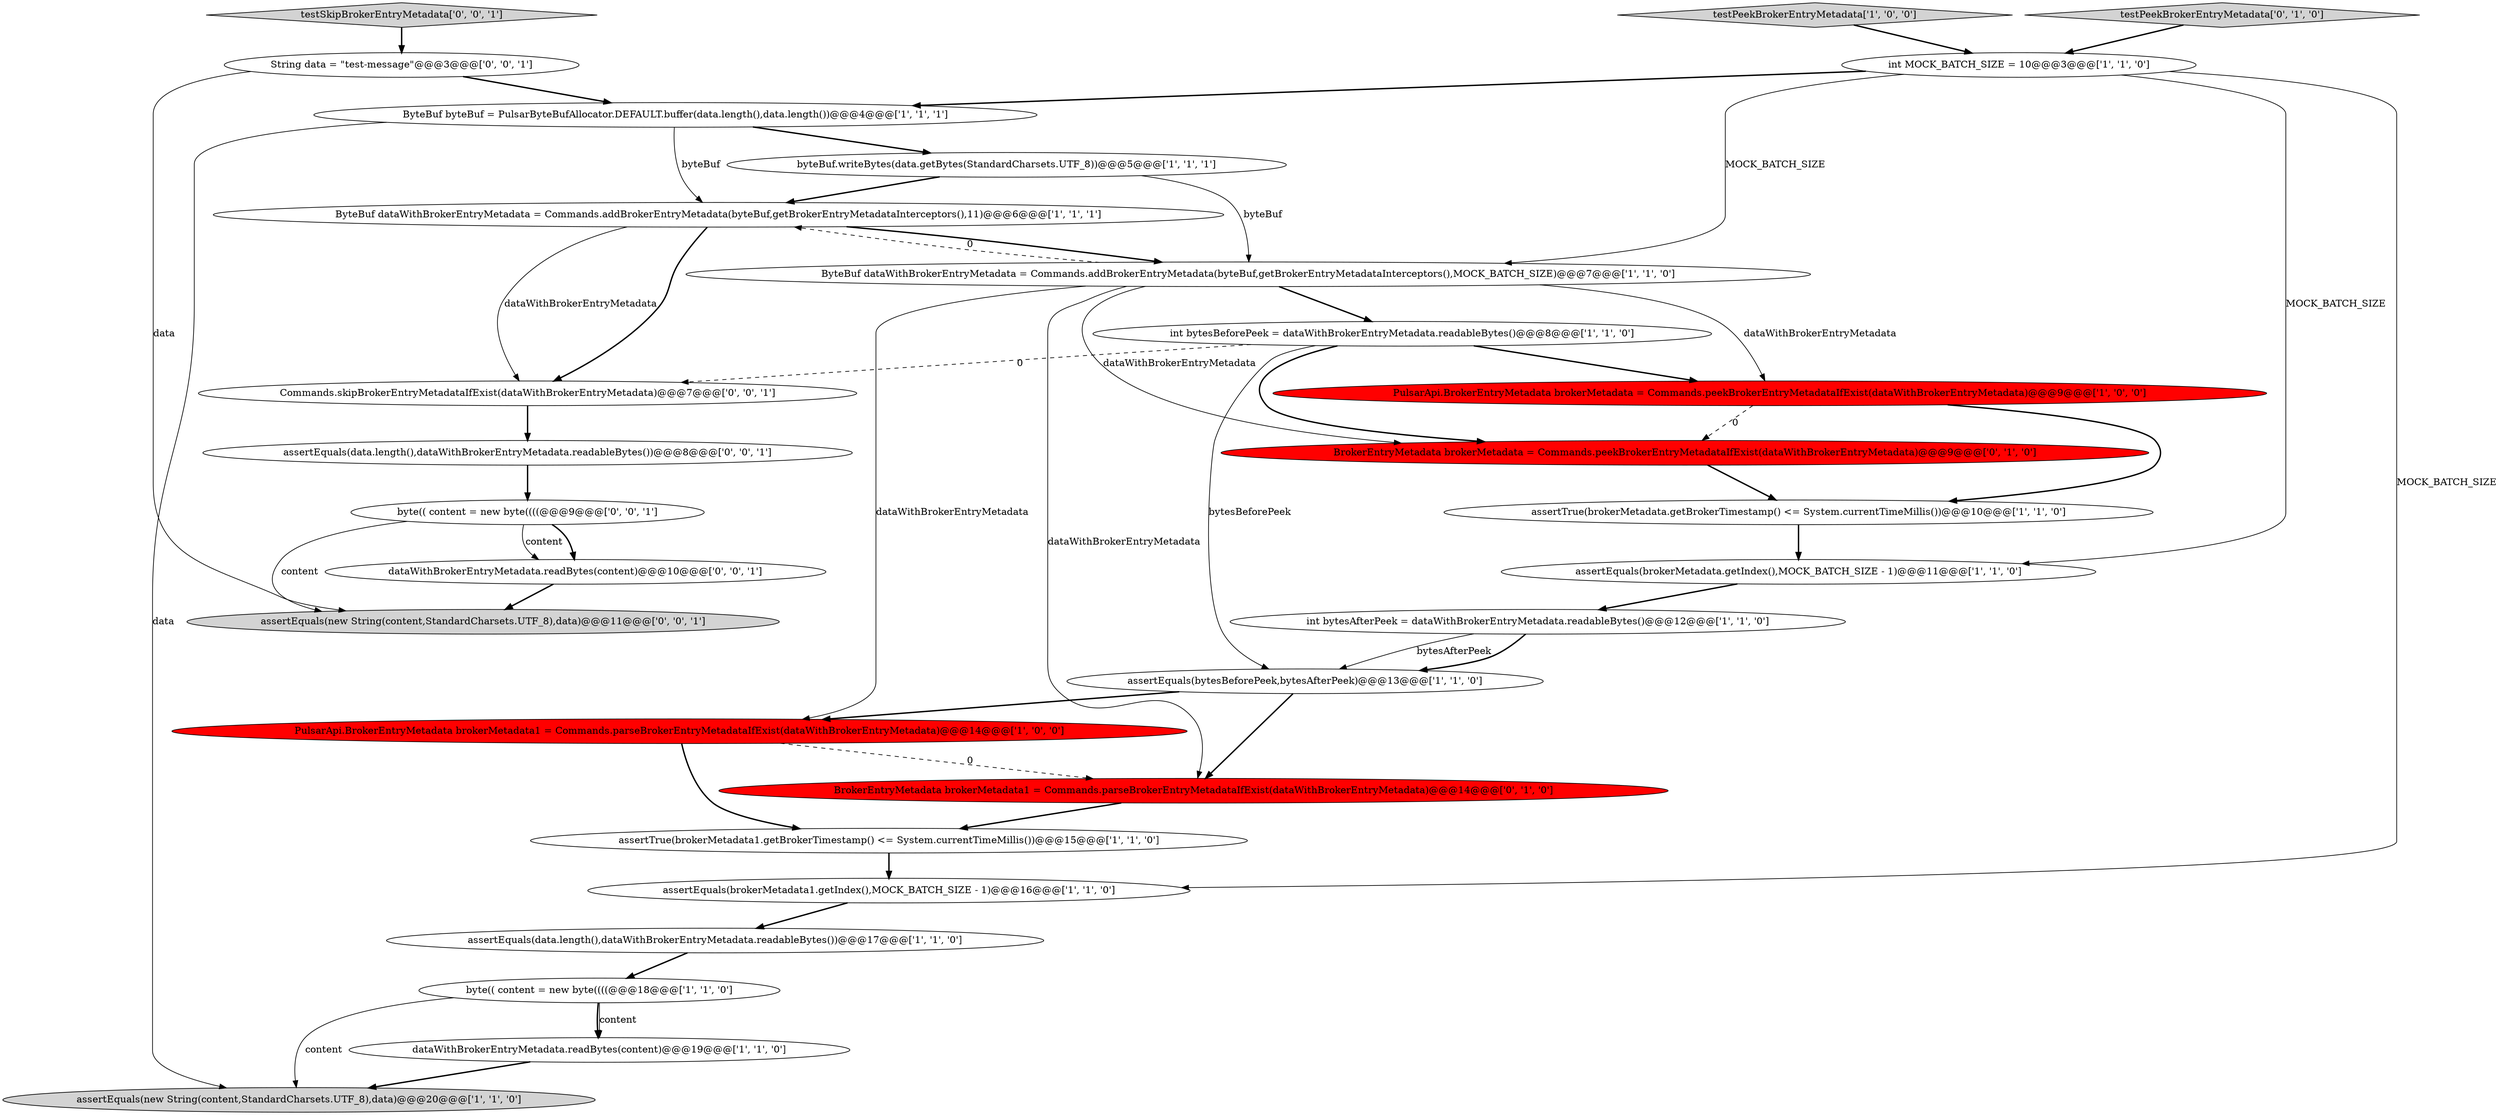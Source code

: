 digraph {
23 [style = filled, label = "byte(( content = new byte((((@@@9@@@['0', '0', '1']", fillcolor = white, shape = ellipse image = "AAA0AAABBB3BBB"];
20 [style = filled, label = "testPeekBrokerEntryMetadata['0', '1', '0']", fillcolor = lightgray, shape = diamond image = "AAA0AAABBB2BBB"];
28 [style = filled, label = "assertEquals(data.length(),dataWithBrokerEntryMetadata.readableBytes())@@@8@@@['0', '0', '1']", fillcolor = white, shape = ellipse image = "AAA0AAABBB3BBB"];
8 [style = filled, label = "ByteBuf dataWithBrokerEntryMetadata = Commands.addBrokerEntryMetadata(byteBuf,getBrokerEntryMetadataInterceptors(),MOCK_BATCH_SIZE)@@@7@@@['1', '1', '0']", fillcolor = white, shape = ellipse image = "AAA0AAABBB1BBB"];
17 [style = filled, label = "dataWithBrokerEntryMetadata.readBytes(content)@@@19@@@['1', '1', '0']", fillcolor = white, shape = ellipse image = "AAA0AAABBB1BBB"];
12 [style = filled, label = "assertEquals(new String(content,StandardCharsets.UTF_8),data)@@@20@@@['1', '1', '0']", fillcolor = lightgray, shape = ellipse image = "AAA0AAABBB1BBB"];
16 [style = filled, label = "assertEquals(data.length(),dataWithBrokerEntryMetadata.readableBytes())@@@17@@@['1', '1', '0']", fillcolor = white, shape = ellipse image = "AAA0AAABBB1BBB"];
5 [style = filled, label = "assertTrue(brokerMetadata.getBrokerTimestamp() <= System.currentTimeMillis())@@@10@@@['1', '1', '0']", fillcolor = white, shape = ellipse image = "AAA0AAABBB1BBB"];
0 [style = filled, label = "assertEquals(brokerMetadata1.getIndex(),MOCK_BATCH_SIZE - 1)@@@16@@@['1', '1', '0']", fillcolor = white, shape = ellipse image = "AAA0AAABBB1BBB"];
25 [style = filled, label = "assertEquals(new String(content,StandardCharsets.UTF_8),data)@@@11@@@['0', '0', '1']", fillcolor = lightgray, shape = ellipse image = "AAA0AAABBB3BBB"];
9 [style = filled, label = "testPeekBrokerEntryMetadata['1', '0', '0']", fillcolor = lightgray, shape = diamond image = "AAA0AAABBB1BBB"];
19 [style = filled, label = "BrokerEntryMetadata brokerMetadata1 = Commands.parseBrokerEntryMetadataIfExist(dataWithBrokerEntryMetadata)@@@14@@@['0', '1', '0']", fillcolor = red, shape = ellipse image = "AAA1AAABBB2BBB"];
13 [style = filled, label = "ByteBuf byteBuf = PulsarByteBufAllocator.DEFAULT.buffer(data.length(),data.length())@@@4@@@['1', '1', '1']", fillcolor = white, shape = ellipse image = "AAA0AAABBB1BBB"];
3 [style = filled, label = "int bytesBeforePeek = dataWithBrokerEntryMetadata.readableBytes()@@@8@@@['1', '1', '0']", fillcolor = white, shape = ellipse image = "AAA0AAABBB1BBB"];
11 [style = filled, label = "assertEquals(brokerMetadata.getIndex(),MOCK_BATCH_SIZE - 1)@@@11@@@['1', '1', '0']", fillcolor = white, shape = ellipse image = "AAA0AAABBB1BBB"];
26 [style = filled, label = "dataWithBrokerEntryMetadata.readBytes(content)@@@10@@@['0', '0', '1']", fillcolor = white, shape = ellipse image = "AAA0AAABBB3BBB"];
6 [style = filled, label = "ByteBuf dataWithBrokerEntryMetadata = Commands.addBrokerEntryMetadata(byteBuf,getBrokerEntryMetadataInterceptors(),11)@@@6@@@['1', '1', '1']", fillcolor = white, shape = ellipse image = "AAA0AAABBB1BBB"];
15 [style = filled, label = "assertEquals(bytesBeforePeek,bytesAfterPeek)@@@13@@@['1', '1', '0']", fillcolor = white, shape = ellipse image = "AAA0AAABBB1BBB"];
24 [style = filled, label = "testSkipBrokerEntryMetadata['0', '0', '1']", fillcolor = lightgray, shape = diamond image = "AAA0AAABBB3BBB"];
4 [style = filled, label = "int bytesAfterPeek = dataWithBrokerEntryMetadata.readableBytes()@@@12@@@['1', '1', '0']", fillcolor = white, shape = ellipse image = "AAA0AAABBB1BBB"];
21 [style = filled, label = "BrokerEntryMetadata brokerMetadata = Commands.peekBrokerEntryMetadataIfExist(dataWithBrokerEntryMetadata)@@@9@@@['0', '1', '0']", fillcolor = red, shape = ellipse image = "AAA1AAABBB2BBB"];
27 [style = filled, label = "Commands.skipBrokerEntryMetadataIfExist(dataWithBrokerEntryMetadata)@@@7@@@['0', '0', '1']", fillcolor = white, shape = ellipse image = "AAA0AAABBB3BBB"];
1 [style = filled, label = "PulsarApi.BrokerEntryMetadata brokerMetadata = Commands.peekBrokerEntryMetadataIfExist(dataWithBrokerEntryMetadata)@@@9@@@['1', '0', '0']", fillcolor = red, shape = ellipse image = "AAA1AAABBB1BBB"];
22 [style = filled, label = "String data = \"test-message\"@@@3@@@['0', '0', '1']", fillcolor = white, shape = ellipse image = "AAA0AAABBB3BBB"];
18 [style = filled, label = "byte(( content = new byte((((@@@18@@@['1', '1', '0']", fillcolor = white, shape = ellipse image = "AAA0AAABBB1BBB"];
7 [style = filled, label = "assertTrue(brokerMetadata1.getBrokerTimestamp() <= System.currentTimeMillis())@@@15@@@['1', '1', '0']", fillcolor = white, shape = ellipse image = "AAA0AAABBB1BBB"];
14 [style = filled, label = "byteBuf.writeBytes(data.getBytes(StandardCharsets.UTF_8))@@@5@@@['1', '1', '1']", fillcolor = white, shape = ellipse image = "AAA0AAABBB1BBB"];
10 [style = filled, label = "PulsarApi.BrokerEntryMetadata brokerMetadata1 = Commands.parseBrokerEntryMetadataIfExist(dataWithBrokerEntryMetadata)@@@14@@@['1', '0', '0']", fillcolor = red, shape = ellipse image = "AAA1AAABBB1BBB"];
2 [style = filled, label = "int MOCK_BATCH_SIZE = 10@@@3@@@['1', '1', '0']", fillcolor = white, shape = ellipse image = "AAA0AAABBB1BBB"];
1->5 [style = bold, label=""];
22->25 [style = solid, label="data"];
13->12 [style = solid, label="data"];
0->16 [style = bold, label=""];
15->10 [style = bold, label=""];
16->18 [style = bold, label=""];
8->6 [style = dashed, label="0"];
18->17 [style = solid, label="content"];
3->1 [style = bold, label=""];
9->2 [style = bold, label=""];
10->19 [style = dashed, label="0"];
4->15 [style = solid, label="bytesAfterPeek"];
27->28 [style = bold, label=""];
26->25 [style = bold, label=""];
11->4 [style = bold, label=""];
4->15 [style = bold, label=""];
8->3 [style = bold, label=""];
3->27 [style = dashed, label="0"];
23->26 [style = bold, label=""];
18->17 [style = bold, label=""];
23->26 [style = solid, label="content"];
7->0 [style = bold, label=""];
1->21 [style = dashed, label="0"];
8->21 [style = solid, label="dataWithBrokerEntryMetadata"];
15->19 [style = bold, label=""];
2->11 [style = solid, label="MOCK_BATCH_SIZE"];
24->22 [style = bold, label=""];
8->10 [style = solid, label="dataWithBrokerEntryMetadata"];
10->7 [style = bold, label=""];
6->27 [style = solid, label="dataWithBrokerEntryMetadata"];
23->25 [style = solid, label="content"];
2->0 [style = solid, label="MOCK_BATCH_SIZE"];
8->19 [style = solid, label="dataWithBrokerEntryMetadata"];
2->13 [style = bold, label=""];
20->2 [style = bold, label=""];
18->12 [style = solid, label="content"];
21->5 [style = bold, label=""];
6->27 [style = bold, label=""];
13->6 [style = solid, label="byteBuf"];
8->1 [style = solid, label="dataWithBrokerEntryMetadata"];
17->12 [style = bold, label=""];
14->8 [style = solid, label="byteBuf"];
28->23 [style = bold, label=""];
6->8 [style = bold, label=""];
3->15 [style = solid, label="bytesBeforePeek"];
3->21 [style = bold, label=""];
5->11 [style = bold, label=""];
13->14 [style = bold, label=""];
19->7 [style = bold, label=""];
14->6 [style = bold, label=""];
22->13 [style = bold, label=""];
2->8 [style = solid, label="MOCK_BATCH_SIZE"];
}
